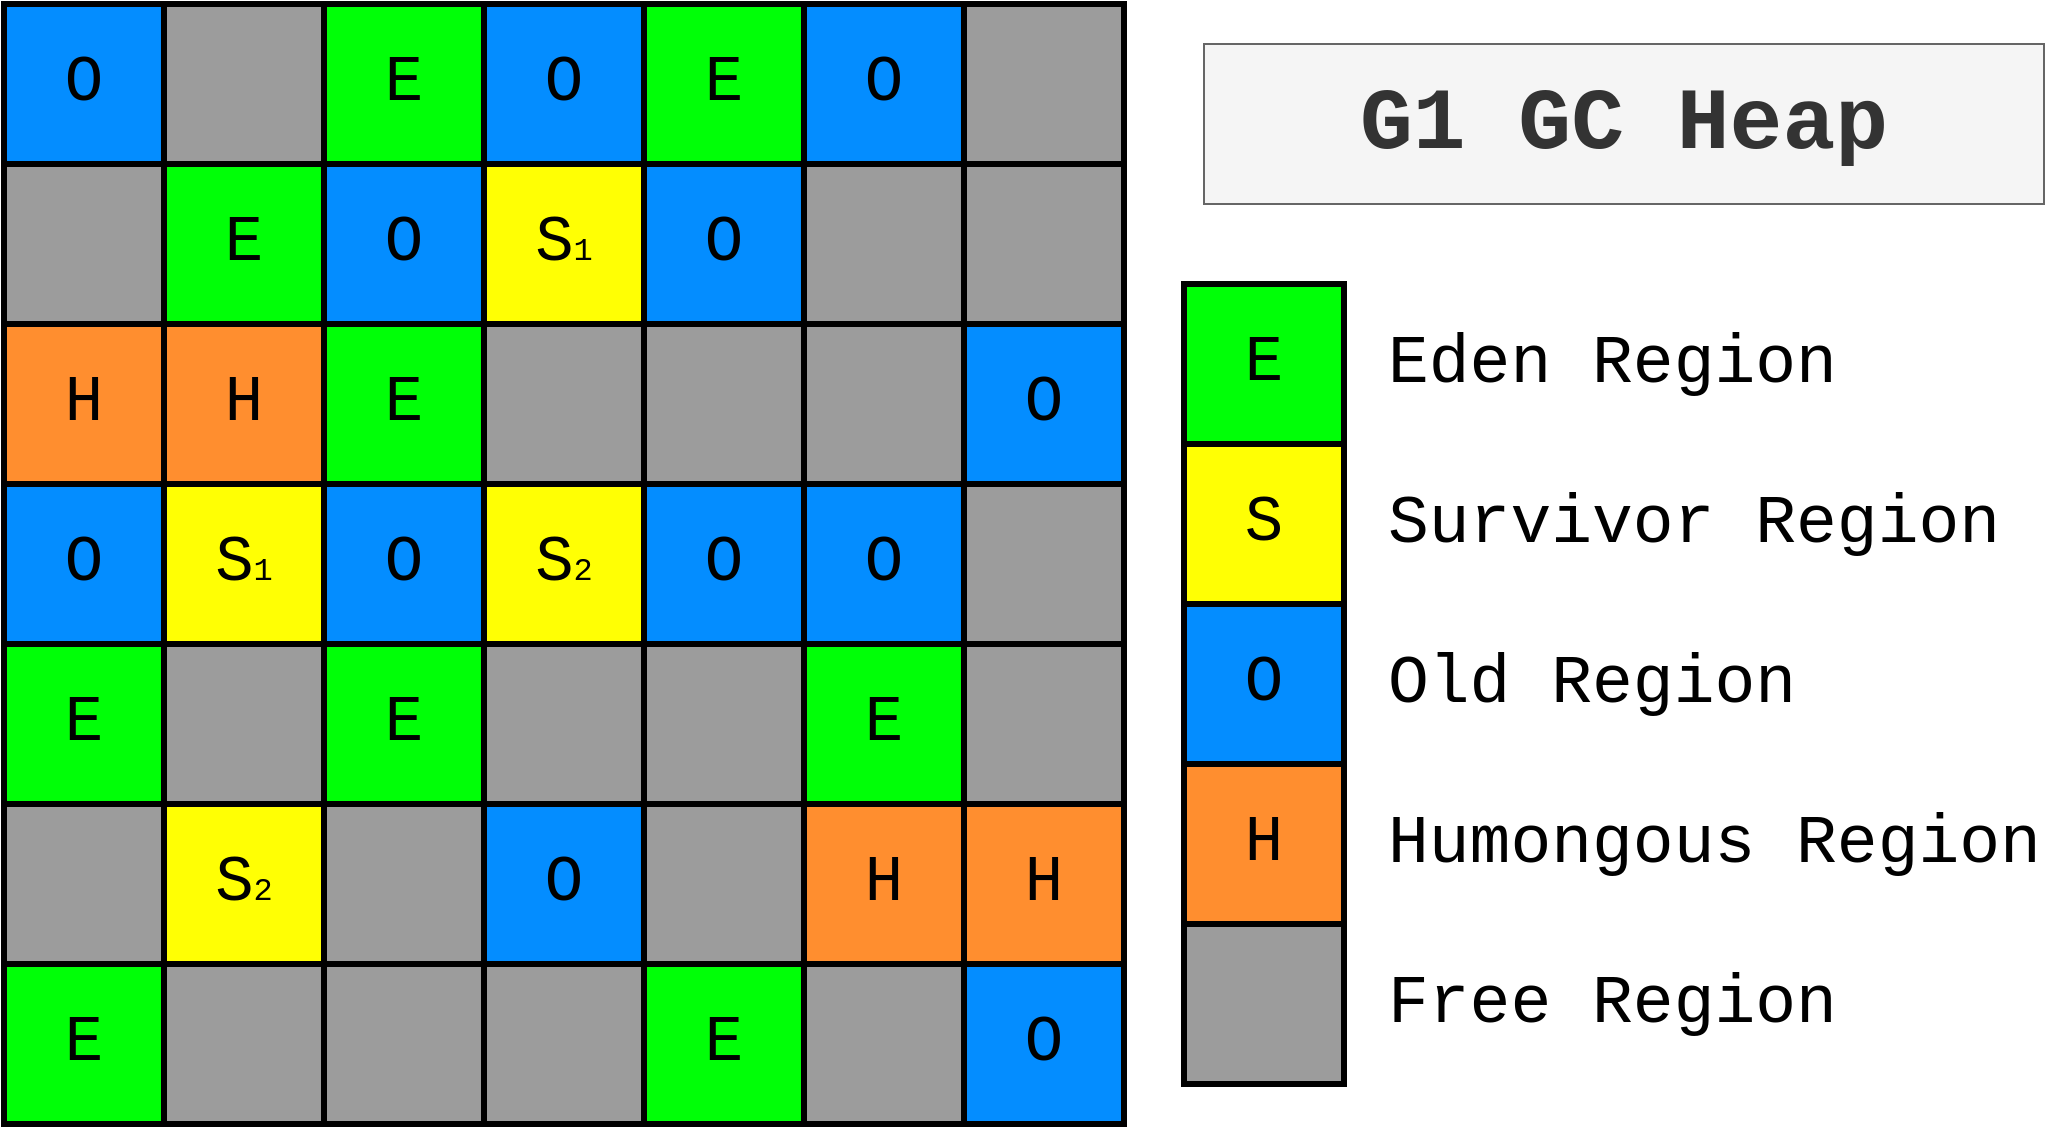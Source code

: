 <mxfile version="24.4.8" type="device">
  <diagram name="G1 GC Heap" id="bUMF98sUaSZOF8_wNnfO">
    <mxGraphModel dx="1234" dy="1214" grid="1" gridSize="10" guides="1" tooltips="1" connect="1" arrows="1" fold="1" page="1" pageScale="1" pageWidth="850" pageHeight="1100" math="0" shadow="0">
      <root>
        <mxCell id="0" />
        <mxCell id="1" parent="0" />
        <mxCell id="uFG7PCId-pUoOMfq0wAy-1" value="O" style="whiteSpace=wrap;html=1;aspect=fixed;fillColor=#048DFF;strokeWidth=3;fontSize=32;fontFamily=Courier New;" parent="1" vertex="1">
          <mxGeometry x="120" y="240" width="80" height="80" as="geometry" />
        </mxCell>
        <mxCell id="uFG7PCId-pUoOMfq0wAy-2" value="" style="whiteSpace=wrap;html=1;aspect=fixed;strokeWidth=3;fillColor=#9c9c9c;fontSize=32;fontFamily=Courier New;" parent="1" vertex="1">
          <mxGeometry x="200" y="240" width="80" height="80" as="geometry" />
        </mxCell>
        <mxCell id="uFG7PCId-pUoOMfq0wAy-3" value="E" style="whiteSpace=wrap;html=1;aspect=fixed;strokeWidth=3;fillColor=#00ff07;fontSize=32;fontFamily=Courier New;" parent="1" vertex="1">
          <mxGeometry x="280" y="240" width="80" height="80" as="geometry" />
        </mxCell>
        <mxCell id="uFG7PCId-pUoOMfq0wAy-4" value="O" style="whiteSpace=wrap;html=1;aspect=fixed;fillColor=#048DFF;strokeWidth=3;fontSize=32;fontFamily=Courier New;" parent="1" vertex="1">
          <mxGeometry x="360" y="240" width="80" height="80" as="geometry" />
        </mxCell>
        <mxCell id="uFG7PCId-pUoOMfq0wAy-5" value="E" style="whiteSpace=wrap;html=1;aspect=fixed;strokeWidth=3;fillColor=#00ff07;fontSize=32;fontFamily=Courier New;" parent="1" vertex="1">
          <mxGeometry x="440" y="240" width="80" height="80" as="geometry" />
        </mxCell>
        <mxCell id="uFG7PCId-pUoOMfq0wAy-6" value="O" style="whiteSpace=wrap;html=1;aspect=fixed;fillColor=#048DFF;strokeWidth=3;fontSize=32;fontFamily=Courier New;" parent="1" vertex="1">
          <mxGeometry x="520" y="240" width="80" height="80" as="geometry" />
        </mxCell>
        <mxCell id="uFG7PCId-pUoOMfq0wAy-7" value="" style="whiteSpace=wrap;html=1;aspect=fixed;strokeWidth=3;fillColor=#9c9c9c;fontSize=32;fontFamily=Courier New;" parent="1" vertex="1">
          <mxGeometry x="600" y="240" width="80" height="80" as="geometry" />
        </mxCell>
        <mxCell id="uFG7PCId-pUoOMfq0wAy-9" value="" style="whiteSpace=wrap;html=1;aspect=fixed;strokeWidth=3;fillColor=#9c9c9c;fontSize=32;fontFamily=Courier New;" parent="1" vertex="1">
          <mxGeometry x="120" y="320" width="80" height="80" as="geometry" />
        </mxCell>
        <mxCell id="uFG7PCId-pUoOMfq0wAy-10" value="E" style="whiteSpace=wrap;html=1;aspect=fixed;strokeWidth=3;fillColor=#00ff07;fontSize=32;fontFamily=Courier New;" parent="1" vertex="1">
          <mxGeometry x="200" y="320" width="80" height="80" as="geometry" />
        </mxCell>
        <mxCell id="uFG7PCId-pUoOMfq0wAy-11" value="O" style="whiteSpace=wrap;html=1;aspect=fixed;fillColor=#048DFF;strokeWidth=3;fontSize=32;fontFamily=Courier New;" parent="1" vertex="1">
          <mxGeometry x="280" y="320" width="80" height="80" as="geometry" />
        </mxCell>
        <mxCell id="uFG7PCId-pUoOMfq0wAy-12" value="S&lt;font style=&quot;font-size: 16px;&quot;&gt;1&lt;/font&gt;" style="whiteSpace=wrap;html=1;aspect=fixed;strokeWidth=3;fillColor=#ffff04;fontSize=32;fontFamily=Courier New;" parent="1" vertex="1">
          <mxGeometry x="360" y="320" width="80" height="80" as="geometry" />
        </mxCell>
        <mxCell id="uFG7PCId-pUoOMfq0wAy-13" value="O" style="whiteSpace=wrap;html=1;aspect=fixed;fillColor=#048DFF;strokeWidth=3;fontSize=32;fontFamily=Courier New;" parent="1" vertex="1">
          <mxGeometry x="440" y="320" width="80" height="80" as="geometry" />
        </mxCell>
        <mxCell id="uFG7PCId-pUoOMfq0wAy-14" value="" style="whiteSpace=wrap;html=1;aspect=fixed;strokeWidth=3;fillColor=#9c9c9c;fontSize=32;fontFamily=Courier New;" parent="1" vertex="1">
          <mxGeometry x="520" y="320" width="80" height="80" as="geometry" />
        </mxCell>
        <mxCell id="uFG7PCId-pUoOMfq0wAy-15" value="" style="whiteSpace=wrap;html=1;aspect=fixed;strokeWidth=3;fillColor=#9c9c9c;fontSize=32;fontFamily=Courier New;" parent="1" vertex="1">
          <mxGeometry x="600" y="320" width="80" height="80" as="geometry" />
        </mxCell>
        <mxCell id="uFG7PCId-pUoOMfq0wAy-16" value="H" style="whiteSpace=wrap;html=1;aspect=fixed;strokeWidth=3;fillColor=#ff8e2f;fontSize=32;fontFamily=Courier New;" parent="1" vertex="1">
          <mxGeometry x="120" y="400" width="80" height="80" as="geometry" />
        </mxCell>
        <mxCell id="uFG7PCId-pUoOMfq0wAy-17" value="H" style="whiteSpace=wrap;html=1;aspect=fixed;strokeWidth=3;fillColor=#ff8e2f;fontSize=32;fontFamily=Courier New;" parent="1" vertex="1">
          <mxGeometry x="200" y="400" width="80" height="80" as="geometry" />
        </mxCell>
        <mxCell id="uFG7PCId-pUoOMfq0wAy-18" value="E" style="whiteSpace=wrap;html=1;aspect=fixed;strokeWidth=3;fillColor=#00ff07;fontSize=32;fontFamily=Courier New;" parent="1" vertex="1">
          <mxGeometry x="280" y="400" width="80" height="80" as="geometry" />
        </mxCell>
        <mxCell id="uFG7PCId-pUoOMfq0wAy-19" value="" style="whiteSpace=wrap;html=1;aspect=fixed;strokeWidth=3;fillColor=#9c9c9c;fontSize=32;fontFamily=Courier New;" parent="1" vertex="1">
          <mxGeometry x="360" y="400" width="80" height="80" as="geometry" />
        </mxCell>
        <mxCell id="uFG7PCId-pUoOMfq0wAy-20" value="" style="whiteSpace=wrap;html=1;aspect=fixed;strokeWidth=3;fillColor=#9c9c9c;fontSize=32;fontFamily=Courier New;" parent="1" vertex="1">
          <mxGeometry x="440" y="400" width="80" height="80" as="geometry" />
        </mxCell>
        <mxCell id="uFG7PCId-pUoOMfq0wAy-21" value="" style="whiteSpace=wrap;html=1;aspect=fixed;strokeWidth=3;fillColor=#9c9c9c;fontSize=32;fontFamily=Courier New;" parent="1" vertex="1">
          <mxGeometry x="520" y="400" width="80" height="80" as="geometry" />
        </mxCell>
        <mxCell id="uFG7PCId-pUoOMfq0wAy-22" value="O" style="whiteSpace=wrap;html=1;aspect=fixed;fillColor=#048dff;strokeWidth=3;fontSize=32;fontFamily=Courier New;" parent="1" vertex="1">
          <mxGeometry x="600" y="400" width="80" height="80" as="geometry" />
        </mxCell>
        <mxCell id="uFG7PCId-pUoOMfq0wAy-23" value="O" style="whiteSpace=wrap;html=1;aspect=fixed;fillColor=#048dff;strokeWidth=3;fontSize=32;fontFamily=Courier New;" parent="1" vertex="1">
          <mxGeometry x="120" y="480" width="80" height="80" as="geometry" />
        </mxCell>
        <mxCell id="uFG7PCId-pUoOMfq0wAy-24" value="S&lt;span style=&quot;font-size: 16px;&quot;&gt;1&lt;/span&gt;" style="whiteSpace=wrap;html=1;aspect=fixed;strokeWidth=3;fillColor=#ffff04;fontSize=32;fontFamily=Courier New;" parent="1" vertex="1">
          <mxGeometry x="200" y="480" width="80" height="80" as="geometry" />
        </mxCell>
        <mxCell id="uFG7PCId-pUoOMfq0wAy-25" value="O" style="whiteSpace=wrap;html=1;aspect=fixed;fillColor=#048dff;strokeWidth=3;fontSize=32;fontFamily=Courier New;" parent="1" vertex="1">
          <mxGeometry x="280" y="480" width="80" height="80" as="geometry" />
        </mxCell>
        <mxCell id="uFG7PCId-pUoOMfq0wAy-26" value="S&lt;span style=&quot;font-size: 16px;&quot;&gt;2&lt;/span&gt;" style="whiteSpace=wrap;html=1;aspect=fixed;strokeWidth=3;fillColor=#ffff04;fontSize=32;fontFamily=Courier New;" parent="1" vertex="1">
          <mxGeometry x="360" y="480" width="80" height="80" as="geometry" />
        </mxCell>
        <mxCell id="uFG7PCId-pUoOMfq0wAy-27" value="O" style="whiteSpace=wrap;html=1;aspect=fixed;fillColor=#048dff;strokeWidth=3;fontSize=32;fontFamily=Courier New;" parent="1" vertex="1">
          <mxGeometry x="440" y="480" width="80" height="80" as="geometry" />
        </mxCell>
        <mxCell id="uFG7PCId-pUoOMfq0wAy-28" value="O" style="whiteSpace=wrap;html=1;aspect=fixed;fillColor=#048dff;strokeWidth=3;fontSize=32;fontFamily=Courier New;" parent="1" vertex="1">
          <mxGeometry x="520" y="480" width="80" height="80" as="geometry" />
        </mxCell>
        <mxCell id="uFG7PCId-pUoOMfq0wAy-29" value="" style="whiteSpace=wrap;html=1;aspect=fixed;strokeWidth=3;fillColor=#9c9c9c;fontSize=32;fontFamily=Courier New;" parent="1" vertex="1">
          <mxGeometry x="600" y="480" width="80" height="80" as="geometry" />
        </mxCell>
        <mxCell id="uFG7PCId-pUoOMfq0wAy-30" value="E" style="whiteSpace=wrap;html=1;aspect=fixed;strokeWidth=3;fillColor=#00ff07;fontSize=32;fontFamily=Courier New;" parent="1" vertex="1">
          <mxGeometry x="120" y="560" width="80" height="80" as="geometry" />
        </mxCell>
        <mxCell id="uFG7PCId-pUoOMfq0wAy-31" value="" style="whiteSpace=wrap;html=1;aspect=fixed;strokeWidth=3;fillColor=#9c9c9c;fontSize=32;fontFamily=Courier New;" parent="1" vertex="1">
          <mxGeometry x="200" y="560" width="80" height="80" as="geometry" />
        </mxCell>
        <mxCell id="uFG7PCId-pUoOMfq0wAy-32" value="E" style="whiteSpace=wrap;html=1;aspect=fixed;strokeWidth=3;fillColor=#00ff07;fontSize=32;fontFamily=Courier New;" parent="1" vertex="1">
          <mxGeometry x="280" y="560" width="80" height="80" as="geometry" />
        </mxCell>
        <mxCell id="uFG7PCId-pUoOMfq0wAy-33" value="" style="whiteSpace=wrap;html=1;aspect=fixed;strokeWidth=3;fillColor=#9c9c9c;fontSize=32;fontFamily=Courier New;" parent="1" vertex="1">
          <mxGeometry x="360" y="560" width="80" height="80" as="geometry" />
        </mxCell>
        <mxCell id="uFG7PCId-pUoOMfq0wAy-34" value="" style="whiteSpace=wrap;html=1;aspect=fixed;strokeWidth=3;fillColor=#9c9c9c;fontSize=32;fontFamily=Courier New;" parent="1" vertex="1">
          <mxGeometry x="440" y="560" width="80" height="80" as="geometry" />
        </mxCell>
        <mxCell id="uFG7PCId-pUoOMfq0wAy-35" value="E" style="whiteSpace=wrap;html=1;aspect=fixed;strokeWidth=3;fillColor=#00ff07;fontSize=32;fontFamily=Courier New;" parent="1" vertex="1">
          <mxGeometry x="520" y="560" width="80" height="80" as="geometry" />
        </mxCell>
        <mxCell id="uFG7PCId-pUoOMfq0wAy-36" value="" style="whiteSpace=wrap;html=1;aspect=fixed;strokeWidth=3;fillColor=#9c9c9c;fontSize=32;fontFamily=Courier New;" parent="1" vertex="1">
          <mxGeometry x="600" y="560" width="80" height="80" as="geometry" />
        </mxCell>
        <mxCell id="uFG7PCId-pUoOMfq0wAy-37" value="" style="whiteSpace=wrap;html=1;aspect=fixed;strokeWidth=3;fillColor=#9c9c9c;fontSize=32;fontFamily=Courier New;" parent="1" vertex="1">
          <mxGeometry x="120" y="640" width="80" height="80" as="geometry" />
        </mxCell>
        <mxCell id="uFG7PCId-pUoOMfq0wAy-38" value="S&lt;span style=&quot;font-size: 16px;&quot;&gt;2&lt;/span&gt;" style="whiteSpace=wrap;html=1;aspect=fixed;strokeWidth=3;fillColor=#ffff04;fontSize=32;fontFamily=Courier New;" parent="1" vertex="1">
          <mxGeometry x="200" y="640" width="80" height="80" as="geometry" />
        </mxCell>
        <mxCell id="uFG7PCId-pUoOMfq0wAy-39" value="" style="whiteSpace=wrap;html=1;aspect=fixed;strokeWidth=3;fillColor=#9c9c9c;fontSize=32;fontFamily=Courier New;" parent="1" vertex="1">
          <mxGeometry x="280" y="640" width="80" height="80" as="geometry" />
        </mxCell>
        <mxCell id="uFG7PCId-pUoOMfq0wAy-40" value="O" style="whiteSpace=wrap;html=1;aspect=fixed;fillColor=#048dff;strokeWidth=3;fontSize=32;fontFamily=Courier New;" parent="1" vertex="1">
          <mxGeometry x="360" y="640" width="80" height="80" as="geometry" />
        </mxCell>
        <mxCell id="uFG7PCId-pUoOMfq0wAy-41" value="" style="whiteSpace=wrap;html=1;aspect=fixed;strokeWidth=3;fillColor=#9c9c9c;fontSize=32;fontFamily=Courier New;" parent="1" vertex="1">
          <mxGeometry x="440" y="640" width="80" height="80" as="geometry" />
        </mxCell>
        <mxCell id="uFG7PCId-pUoOMfq0wAy-42" value="H" style="whiteSpace=wrap;html=1;aspect=fixed;strokeWidth=3;fillColor=#ff8e2f;fontSize=32;fontFamily=Courier New;" parent="1" vertex="1">
          <mxGeometry x="520" y="640" width="80" height="80" as="geometry" />
        </mxCell>
        <mxCell id="uFG7PCId-pUoOMfq0wAy-43" value="H" style="whiteSpace=wrap;html=1;aspect=fixed;strokeWidth=3;fillColor=#ff8e2f;fontSize=32;fontFamily=Courier New;" parent="1" vertex="1">
          <mxGeometry x="600" y="640" width="80" height="80" as="geometry" />
        </mxCell>
        <mxCell id="uFG7PCId-pUoOMfq0wAy-44" value="E" style="whiteSpace=wrap;html=1;aspect=fixed;strokeWidth=3;fillColor=#00ff07;fontSize=32;fontFamily=Courier New;" parent="1" vertex="1">
          <mxGeometry x="120" y="720" width="80" height="80" as="geometry" />
        </mxCell>
        <mxCell id="uFG7PCId-pUoOMfq0wAy-45" value="" style="whiteSpace=wrap;html=1;aspect=fixed;strokeWidth=3;fillColor=#9c9c9c;fontSize=32;fontFamily=Courier New;" parent="1" vertex="1">
          <mxGeometry x="200" y="720" width="80" height="80" as="geometry" />
        </mxCell>
        <mxCell id="uFG7PCId-pUoOMfq0wAy-46" value="" style="whiteSpace=wrap;html=1;aspect=fixed;strokeWidth=3;fillColor=#9c9c9c;fontSize=32;fontFamily=Courier New;" parent="1" vertex="1">
          <mxGeometry x="280" y="720" width="80" height="80" as="geometry" />
        </mxCell>
        <mxCell id="uFG7PCId-pUoOMfq0wAy-47" value="" style="whiteSpace=wrap;html=1;aspect=fixed;strokeWidth=3;fillColor=#9c9c9c;fontSize=32;fontFamily=Courier New;" parent="1" vertex="1">
          <mxGeometry x="360" y="720" width="80" height="80" as="geometry" />
        </mxCell>
        <mxCell id="uFG7PCId-pUoOMfq0wAy-48" value="E" style="whiteSpace=wrap;html=1;aspect=fixed;strokeWidth=3;fillColor=#00ff07;fontSize=32;fontFamily=Courier New;" parent="1" vertex="1">
          <mxGeometry x="440" y="720" width="80" height="80" as="geometry" />
        </mxCell>
        <mxCell id="uFG7PCId-pUoOMfq0wAy-49" value="" style="whiteSpace=wrap;html=1;aspect=fixed;strokeWidth=3;fillColor=#9c9c9c;fontSize=32;fontFamily=Courier New;" parent="1" vertex="1">
          <mxGeometry x="520" y="720" width="80" height="80" as="geometry" />
        </mxCell>
        <mxCell id="uFG7PCId-pUoOMfq0wAy-50" value="O" style="whiteSpace=wrap;html=1;aspect=fixed;fillColor=#048dff;strokeWidth=3;fontSize=32;fontFamily=Courier New;" parent="1" vertex="1">
          <mxGeometry x="600" y="720" width="80" height="80" as="geometry" />
        </mxCell>
        <mxCell id="uFG7PCId-pUoOMfq0wAy-51" value="E" style="whiteSpace=wrap;html=1;aspect=fixed;strokeWidth=3;fillColor=#00ff07;fontSize=32;fontFamily=Courier New;" parent="1" vertex="1">
          <mxGeometry x="710" y="380" width="80" height="80" as="geometry" />
        </mxCell>
        <mxCell id="uFG7PCId-pUoOMfq0wAy-52" value="S" style="whiteSpace=wrap;html=1;aspect=fixed;strokeWidth=3;fillColor=#ffff04;fontSize=32;fontFamily=Courier New;" parent="1" vertex="1">
          <mxGeometry x="710" y="460" width="80" height="80" as="geometry" />
        </mxCell>
        <mxCell id="uFG7PCId-pUoOMfq0wAy-53" value="O" style="whiteSpace=wrap;html=1;aspect=fixed;fillColor=#048DFF;strokeWidth=3;fontSize=32;fontFamily=Courier New;" parent="1" vertex="1">
          <mxGeometry x="710" y="540" width="80" height="80" as="geometry" />
        </mxCell>
        <mxCell id="uFG7PCId-pUoOMfq0wAy-54" value="H" style="whiteSpace=wrap;html=1;aspect=fixed;strokeWidth=3;fillColor=#ff8e2f;fontSize=32;fontFamily=Courier New;" parent="1" vertex="1">
          <mxGeometry x="710" y="620" width="80" height="80" as="geometry" />
        </mxCell>
        <mxCell id="uFG7PCId-pUoOMfq0wAy-55" value="" style="whiteSpace=wrap;html=1;aspect=fixed;strokeWidth=3;fillColor=#9c9c9c;fontSize=32;fontFamily=Courier New;" parent="1" vertex="1">
          <mxGeometry x="710" y="700" width="80" height="80" as="geometry" />
        </mxCell>
        <mxCell id="uFG7PCId-pUoOMfq0wAy-57" value="&lt;font&gt;Eden Region&lt;/font&gt;" style="text;html=1;align=left;verticalAlign=middle;whiteSpace=wrap;rounded=0;fontFamily=Courier New;fontStyle=0;fontSize=34;" parent="1" vertex="1">
          <mxGeometry x="810" y="405" width="240" height="30" as="geometry" />
        </mxCell>
        <mxCell id="uFG7PCId-pUoOMfq0wAy-58" value="Survivor Region" style="text;html=1;align=left;verticalAlign=middle;whiteSpace=wrap;rounded=0;fontFamily=Courier New;fontStyle=0;fontSize=34;" parent="1" vertex="1">
          <mxGeometry x="810" y="485" width="320" height="30" as="geometry" />
        </mxCell>
        <mxCell id="uFG7PCId-pUoOMfq0wAy-59" value="Old Region" style="text;html=1;align=left;verticalAlign=middle;whiteSpace=wrap;rounded=0;fontFamily=Courier New;fontStyle=0;fontSize=34;" parent="1" vertex="1">
          <mxGeometry x="810" y="565" width="230" height="30" as="geometry" />
        </mxCell>
        <mxCell id="uFG7PCId-pUoOMfq0wAy-60" value="Humongous Region" style="text;html=1;align=left;verticalAlign=middle;whiteSpace=wrap;rounded=0;fontFamily=Courier New;fontStyle=0;fontSize=34;" parent="1" vertex="1">
          <mxGeometry x="810" y="645" width="340" height="30" as="geometry" />
        </mxCell>
        <mxCell id="uFG7PCId-pUoOMfq0wAy-61" value="Free Region" style="text;html=1;align=left;verticalAlign=middle;whiteSpace=wrap;rounded=0;fontFamily=Courier New;fontStyle=0;fontSize=34;" parent="1" vertex="1">
          <mxGeometry x="810" y="725" width="240" height="30" as="geometry" />
        </mxCell>
        <mxCell id="uFG7PCId-pUoOMfq0wAy-63" value="G1 GC Heap" style="text;html=1;align=center;verticalAlign=middle;whiteSpace=wrap;rounded=0;fontFamily=Courier New;fontStyle=1;fontSize=44;fillColor=#f5f5f5;fontColor=#333333;strokeColor=#666666;" parent="1" vertex="1">
          <mxGeometry x="720" y="260" width="420" height="80" as="geometry" />
        </mxCell>
      </root>
    </mxGraphModel>
  </diagram>
</mxfile>
